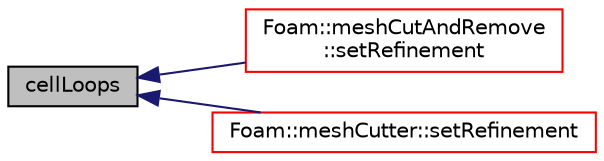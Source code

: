 digraph "cellLoops"
{
  bgcolor="transparent";
  edge [fontname="Helvetica",fontsize="10",labelfontname="Helvetica",labelfontsize="10"];
  node [fontname="Helvetica",fontsize="10",shape=record];
  rankdir="LR";
  Node1 [label="cellLoops",height=0.2,width=0.4,color="black", fillcolor="grey75", style="filled", fontcolor="black"];
  Node1 -> Node2 [dir="back",color="midnightblue",fontsize="10",style="solid",fontname="Helvetica"];
  Node2 [label="Foam::meshCutAndRemove\l::setRefinement",height=0.2,width=0.4,color="red",URL="$a01494.html#ad6a2acdc12be8ac11fcb64607238e053",tooltip="Do actual cutting with cut description. Inserts mesh changes. "];
  Node1 -> Node3 [dir="back",color="midnightblue",fontsize="10",style="solid",fontname="Helvetica"];
  Node3 [label="Foam::meshCutter::setRefinement",height=0.2,width=0.4,color="red",URL="$a01495.html#ad6964ecaeb84631835d8a4e51bf706bb",tooltip="Do actual cutting with cut description. Inserts mesh changes. "];
}
